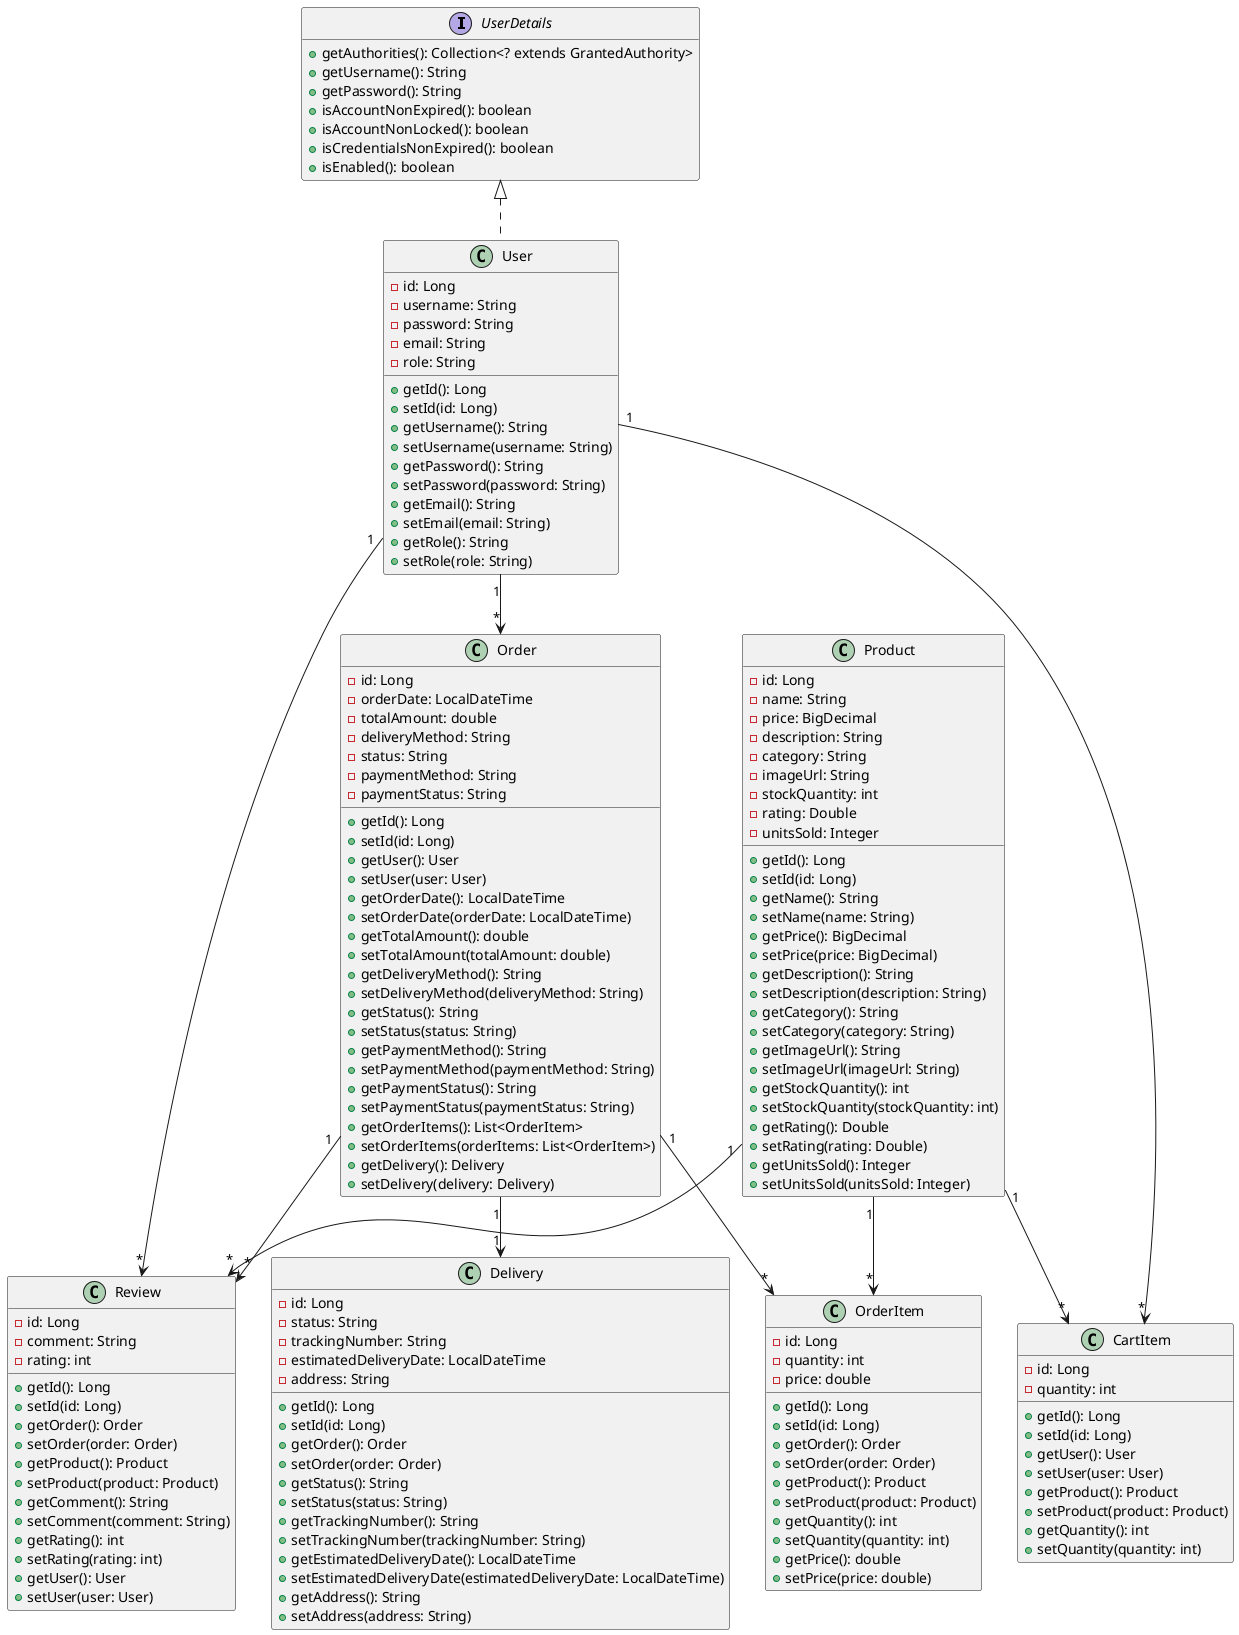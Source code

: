 @startuml

interface UserDetails {
  +getAuthorities(): Collection<? extends GrantedAuthority>
  +getUsername(): String
  +getPassword(): String
  +isAccountNonExpired(): boolean
  +isAccountNonLocked(): boolean
  +isCredentialsNonExpired(): boolean
  +isEnabled(): boolean
}


class User {
  -id: Long
  -username: String
  -password: String
  -email: String
  -role: String
  +getId(): Long
  +setId(id: Long)
  +getUsername(): String
  +setUsername(username: String)
  +getPassword(): String
  +setPassword(password: String)
  +getEmail(): String
  +setEmail(email: String)
  +getRole(): String
  +setRole(role: String)
}

class Product {
  -id: Long
  -name: String
  -price: BigDecimal
  -description: String
  -category: String
  -imageUrl: String
  -stockQuantity: int
  -rating: Double
  -unitsSold: Integer
  +getId(): Long
  +setId(id: Long)
  +getName(): String
  +setName(name: String)
  +getPrice(): BigDecimal
  +setPrice(price: BigDecimal)
  +getDescription(): String
  +setDescription(description: String)
  +getCategory(): String
  +setCategory(category: String)
  +getImageUrl(): String
  +setImageUrl(imageUrl: String)
  +getStockQuantity(): int
  +setStockQuantity(stockQuantity: int)
  +getRating(): Double
  +setRating(rating: Double)
  +getUnitsSold(): Integer
  +setUnitsSold(unitsSold: Integer)
}

class CartItem {
  -id: Long
  -quantity: int
  +getId(): Long
  +setId(id: Long)
  +getUser(): User
  +setUser(user: User)
  +getProduct(): Product
  +setProduct(product: Product)
  +getQuantity(): int
  +setQuantity(quantity: int)
}

class Order {
  -id: Long
  -orderDate: LocalDateTime
  -totalAmount: double
  -deliveryMethod: String
  -status: String
  -paymentMethod: String
  -paymentStatus: String
  +getId(): Long
  +setId(id: Long)
  +getUser(): User
  +setUser(user: User)
  +getOrderDate(): LocalDateTime
  +setOrderDate(orderDate: LocalDateTime)
  +getTotalAmount(): double
  +setTotalAmount(totalAmount: double)
  +getDeliveryMethod(): String
  +setDeliveryMethod(deliveryMethod: String)
  +getStatus(): String
  +setStatus(status: String)
  +getPaymentMethod(): String
  +setPaymentMethod(paymentMethod: String)
  +getPaymentStatus(): String
  +setPaymentStatus(paymentStatus: String)
  +getOrderItems(): List<OrderItem>
  +setOrderItems(orderItems: List<OrderItem>)
  +getDelivery(): Delivery
  +setDelivery(delivery: Delivery)
}

class OrderItem {
  -id: Long
  -quantity: int
  -price: double
  +getId(): Long
  +setId(id: Long)
  +getOrder(): Order
  +setOrder(order: Order)
  +getProduct(): Product
  +setProduct(product: Product)
  +getQuantity(): int
  +setQuantity(quantity: int)
  +getPrice(): double
  +setPrice(price: double)
}

class Delivery {
  -id: Long
  -status: String
  -trackingNumber: String
  -estimatedDeliveryDate: LocalDateTime
  -address: String
  +getId(): Long
  +setId(id: Long)
  +getOrder(): Order
  +setOrder(order: Order)
  +getStatus(): String
  +setStatus(status: String)
  +getTrackingNumber(): String
  +setTrackingNumber(trackingNumber: String)
  +getEstimatedDeliveryDate(): LocalDateTime
  +setEstimatedDeliveryDate(estimatedDeliveryDate: LocalDateTime)
  +getAddress(): String
  +setAddress(address: String)
}

class Review {
  -id: Long
  -comment: String
  -rating: int
  +getId(): Long
  +setId(id: Long)
  +getOrder(): Order
  +setOrder(order: Order)
  +getProduct(): Product
  +setProduct(product: Product)
  +getComment(): String
  +setComment(comment: String)
  +getRating(): int
  +setRating(rating: int)
  +getUser(): User
  +setUser(user: User)
}


UserDetails <|.. User
User "1" --> "*" CartItem
User "1" --> "*" Order
User "1" --> "*" Review
Product "1" --> "*" CartItem
Product "1" --> "*" OrderItem
Product "1" --> "*" Review
Order "1" --> "*" OrderItem
Order "1" --> "1" Delivery
Order "1" --> "*" Review


hide empty members
@enduml